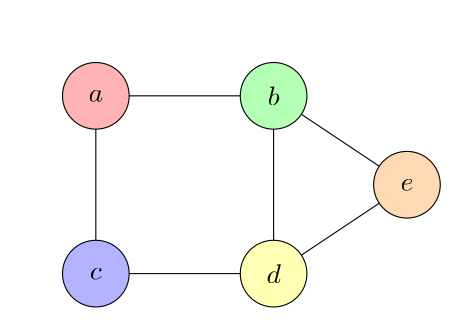 <?xml version="1.0"?>
<!DOCTYPE ipe SYSTEM "ipe.dtd">
<ipe version="70206" creator="Ipe 7.2.7">
<info created="D:20200425144249" modified="D:20200427015421"/>
<ipestyle name="basic">
<symbol name="arrow/arc(spx)">
<path stroke="sym-stroke" fill="sym-stroke" pen="sym-pen">
0 0 m
-1 0.333 l
-1 -0.333 l
h
</path>
</symbol>
<symbol name="arrow/farc(spx)">
<path stroke="sym-stroke" fill="white" pen="sym-pen">
0 0 m
-1 0.333 l
-1 -0.333 l
h
</path>
</symbol>
<symbol name="arrow/ptarc(spx)">
<path stroke="sym-stroke" fill="sym-stroke" pen="sym-pen">
0 0 m
-1 0.333 l
-0.8 0 l
-1 -0.333 l
h
</path>
</symbol>
<symbol name="arrow/fptarc(spx)">
<path stroke="sym-stroke" fill="white" pen="sym-pen">
0 0 m
-1 0.333 l
-0.8 0 l
-1 -0.333 l
h
</path>
</symbol>
<symbol name="mark/circle(sx)" transformations="translations">
<path fill="sym-stroke">
0.6 0 0 0.6 0 0 e
0.4 0 0 0.4 0 0 e
</path>
</symbol>
<symbol name="mark/disk(sx)" transformations="translations">
<path fill="sym-stroke">
0.6 0 0 0.6 0 0 e
</path>
</symbol>
<symbol name="mark/fdisk(sfx)" transformations="translations">
<group>
<path fill="sym-fill">
0.5 0 0 0.5 0 0 e
</path>
<path fill="sym-stroke" fillrule="eofill">
0.6 0 0 0.6 0 0 e
0.4 0 0 0.4 0 0 e
</path>
</group>
</symbol>
<symbol name="mark/box(sx)" transformations="translations">
<path fill="sym-stroke" fillrule="eofill">
-0.6 -0.6 m
0.6 -0.6 l
0.6 0.6 l
-0.6 0.6 l
h
-0.4 -0.4 m
0.4 -0.4 l
0.4 0.4 l
-0.4 0.4 l
h
</path>
</symbol>
<symbol name="mark/square(sx)" transformations="translations">
<path fill="sym-stroke">
-0.6 -0.6 m
0.6 -0.6 l
0.6 0.6 l
-0.6 0.6 l
h
</path>
</symbol>
<symbol name="mark/fsquare(sfx)" transformations="translations">
<group>
<path fill="sym-fill">
-0.5 -0.5 m
0.5 -0.5 l
0.5 0.5 l
-0.5 0.5 l
h
</path>
<path fill="sym-stroke" fillrule="eofill">
-0.6 -0.6 m
0.6 -0.6 l
0.6 0.6 l
-0.6 0.6 l
h
-0.4 -0.4 m
0.4 -0.4 l
0.4 0.4 l
-0.4 0.4 l
h
</path>
</group>
</symbol>
<symbol name="mark/cross(sx)" transformations="translations">
<group>
<path fill="sym-stroke">
-0.43 -0.57 m
0.57 0.43 l
0.43 0.57 l
-0.57 -0.43 l
h
</path>
<path fill="sym-stroke">
-0.43 0.57 m
0.57 -0.43 l
0.43 -0.57 l
-0.57 0.43 l
h
</path>
</group>
</symbol>
<symbol name="arrow/fnormal(spx)">
<path stroke="sym-stroke" fill="white" pen="sym-pen">
0 0 m
-1 0.333 l
-1 -0.333 l
h
</path>
</symbol>
<symbol name="arrow/pointed(spx)">
<path stroke="sym-stroke" fill="sym-stroke" pen="sym-pen">
0 0 m
-1 0.333 l
-0.8 0 l
-1 -0.333 l
h
</path>
</symbol>
<symbol name="arrow/fpointed(spx)">
<path stroke="sym-stroke" fill="white" pen="sym-pen">
0 0 m
-1 0.333 l
-0.8 0 l
-1 -0.333 l
h
</path>
</symbol>
<symbol name="arrow/linear(spx)">
<path stroke="sym-stroke" pen="sym-pen">
-1 0.333 m
0 0 l
-1 -0.333 l
</path>
</symbol>
<symbol name="arrow/fdouble(spx)">
<path stroke="sym-stroke" fill="white" pen="sym-pen">
0 0 m
-1 0.333 l
-1 -0.333 l
h
-1 0 m
-2 0.333 l
-2 -0.333 l
h
</path>
</symbol>
<symbol name="arrow/double(spx)">
<path stroke="sym-stroke" fill="sym-stroke" pen="sym-pen">
0 0 m
-1 0.333 l
-1 -0.333 l
h
-1 0 m
-2 0.333 l
-2 -0.333 l
h
</path>
</symbol>
<pen name="heavier" value="0.8"/>
<pen name="fat" value="1.2"/>
<pen name="ultrafat" value="2"/>
<symbolsize name="large" value="5"/>
<symbolsize name="small" value="2"/>
<symbolsize name="tiny" value="1.1"/>
<arrowsize name="large" value="10"/>
<arrowsize name="small" value="5"/>
<arrowsize name="tiny" value="3"/>
<color name="red" value="1 0 0"/>
<color name="green" value="0 1 0"/>
<color name="blue" value="0 0 1"/>
<color name="yellow" value="1 1 0"/>
<color name="orange" value="1 0.647 0"/>
<color name="gold" value="1 0.843 0"/>
<color name="purple" value="0.627 0.125 0.941"/>
<color name="gray" value="0.745"/>
<color name="brown" value="0.647 0.165 0.165"/>
<color name="navy" value="0 0 0.502"/>
<color name="pink" value="1 0.753 0.796"/>
<color name="seagreen" value="0.18 0.545 0.341"/>
<color name="turquoise" value="0.251 0.878 0.816"/>
<color name="violet" value="0.933 0.51 0.933"/>
<color name="darkblue" value="0 0 0.545"/>
<color name="darkcyan" value="0 0.545 0.545"/>
<color name="darkgray" value="0.663"/>
<color name="darkgreen" value="0 0.392 0"/>
<color name="darkmagenta" value="0.545 0 0.545"/>
<color name="darkorange" value="1 0.549 0"/>
<color name="darkred" value="0.545 0 0"/>
<color name="lightblue" value="0.678 0.847 0.902"/>
<color name="lightcyan" value="0.878 1 1"/>
<color name="lightgray" value="0.827"/>
<color name="lightgreen" value="0.565 0.933 0.565"/>
<color name="lightyellow" value="1 1 0.878"/>
<dashstyle name="dashed" value="[4] 0"/>
<dashstyle name="dotted" value="[1 3] 0"/>
<dashstyle name="dash dotted" value="[4 2 1 2] 0"/>
<dashstyle name="dash dot dotted" value="[4 2 1 2 1 2] 0"/>
<textsize name="large" value="\large"/>
<textsize name="Large" value="\Large"/>
<textsize name="LARGE" value="\LARGE"/>
<textsize name="huge" value="\huge"/>
<textsize name="Huge" value="\Huge"/>
<textsize name="small" value="\small"/>
<textsize name="footnote" value="\footnotesize"/>
<textsize name="tiny" value="\tiny"/>
<textstyle name="center" begin="\begin{center}" end="\end{center}"/>
<textstyle name="itemize" begin="\begin{itemize}" end="\end{itemize}"/>
<textstyle name="item" begin="\begin{itemize}\item{}" end="\end{itemize}"/>
<gridsize name="4 pts" value="4"/>
<gridsize name="8 pts (~3 mm)" value="8"/>
<gridsize name="16 pts (~6 mm)" value="16"/>
<gridsize name="32 pts (~12 mm)" value="32"/>
<gridsize name="10 pts (~3.5 mm)" value="10"/>
<gridsize name="20 pts (~7 mm)" value="20"/>
<gridsize name="14 pts (~5 mm)" value="14"/>
<gridsize name="28 pts (~10 mm)" value="28"/>
<gridsize name="56 pts (~20 mm)" value="56"/>
<anglesize name="90 deg" value="90"/>
<anglesize name="60 deg" value="60"/>
<anglesize name="45 deg" value="45"/>
<anglesize name="30 deg" value="30"/>
<anglesize name="22.5 deg" value="22.5"/>
<opacity name="10%" value="0.1"/>
<opacity name="30%" value="0.3"/>
<opacity name="50%" value="0.5"/>
<opacity name="75%" value="0.75"/>
<tiling name="falling" angle="-60" step="4" width="1"/>
<tiling name="rising" angle="30" step="4" width="1"/>
</ipestyle>
<ipestyle name="wide">
<symbol name="arrow/arc(spx)">
<path stroke="sym-stroke" fill="sym-stroke" pen="sym-pen">
0 0 m
-1 0.333 l
-1 -0.333 l
h
</path>
</symbol>
<symbol name="arrow/farc(spx)">
<path stroke="sym-stroke" fill="white" pen="sym-pen">
0 0 m
-1 0.333 l
-1 -0.333 l
h
</path>
</symbol>
<symbol name="arrow/ptarc(spx)">
<path stroke="sym-stroke" fill="sym-stroke" pen="sym-pen">
0 0 m
-1 0.333 l
-0.8 0 l
-1 -0.333 l
h
</path>
</symbol>
<symbol name="arrow/fptarc(spx)">
<path stroke="sym-stroke" fill="white" pen="sym-pen">
0 0 m
-1 0.333 l
-0.8 0 l
-1 -0.333 l
h
</path>
</symbol>
<symbol name="mark/circle(sx)" transformations="translations">
<path fill="sym-stroke">
0.6 0 0 0.6 0 0 e
0.4 0 0 0.4 0 0 e
</path>
</symbol>
<symbol name="mark/disk(sx)" transformations="translations">
<path fill="sym-stroke">
0.6 0 0 0.6 0 0 e
</path>
</symbol>
<symbol name="mark/fdisk(sfx)" transformations="translations">
<group>
<path fill="sym-fill">
0.5 0 0 0.5 0 0 e
</path>
<path fill="sym-stroke" fillrule="eofill">
0.6 0 0 0.6 0 0 e
0.4 0 0 0.4 0 0 e
</path>
</group>
</symbol>
<symbol name="mark/box(sx)" transformations="translations">
<path fill="sym-stroke" fillrule="eofill">
-0.6 -0.6 m
0.6 -0.6 l
0.6 0.6 l
-0.6 0.6 l
h
-0.4 -0.4 m
0.4 -0.4 l
0.4 0.4 l
-0.4 0.4 l
h
</path>
</symbol>
<symbol name="mark/square(sx)" transformations="translations">
<path fill="sym-stroke">
-0.6 -0.6 m
0.6 -0.6 l
0.6 0.6 l
-0.6 0.6 l
h
</path>
</symbol>
<symbol name="mark/fsquare(sfx)" transformations="translations">
<group>
<path fill="sym-fill">
-0.5 -0.5 m
0.5 -0.5 l
0.5 0.5 l
-0.5 0.5 l
h
</path>
<path fill="sym-stroke" fillrule="eofill">
-0.6 -0.6 m
0.6 -0.6 l
0.6 0.6 l
-0.6 0.6 l
h
-0.4 -0.4 m
0.4 -0.4 l
0.4 0.4 l
-0.4 0.4 l
h
</path>
</group>
</symbol>
<symbol name="mark/cross(sx)" transformations="translations">
<group>
<path fill="sym-stroke">
-0.43 -0.57 m
0.57 0.43 l
0.43 0.57 l
-0.57 -0.43 l
h
</path>
<path fill="sym-stroke">
-0.43 0.57 m
0.57 -0.43 l
0.43 -0.57 l
-0.57 0.43 l
h
</path>
</group>
</symbol>
<symbol name="arrow/fnormal(spx)">
<path stroke="sym-stroke" fill="white" pen="sym-pen">
0 0 m
-1 0.333 l
-1 -0.333 l
h
</path>
</symbol>
<symbol name="arrow/pointed(spx)">
<path stroke="sym-stroke" fill="sym-stroke" pen="sym-pen">
0 0 m
-1 0.333 l
-0.8 0 l
-1 -0.333 l
h
</path>
</symbol>
<symbol name="arrow/fpointed(spx)">
<path stroke="sym-stroke" fill="white" pen="sym-pen">
0 0 m
-1 0.333 l
-0.8 0 l
-1 -0.333 l
h
</path>
</symbol>
<symbol name="arrow/linear(spx)">
<path stroke="sym-stroke" pen="sym-pen">
-1 0.333 m
0 0 l
-1 -0.333 l
</path>
</symbol>
<symbol name="arrow/fdouble(spx)">
<path stroke="sym-stroke" fill="white" pen="sym-pen">
0 0 m
-1 0.333 l
-1 -0.333 l
h
-1 0 m
-2 0.333 l
-2 -0.333 l
h
</path>
</symbol>
<symbol name="arrow/double(spx)">
<path stroke="sym-stroke" fill="sym-stroke" pen="sym-pen">
0 0 m
-1 0.333 l
-1 -0.333 l
h
-1 0 m
-2 0.333 l
-2 -0.333 l
h
</path>
</symbol>
<pen name="heavier" value="0.8"/>
<pen name="fat" value="1.2"/>
<pen name="ultrafat" value="2"/>
<symbolsize name="large" value="5"/>
<symbolsize name="small" value="2"/>
<symbolsize name="tiny" value="1.1"/>
<arrowsize name="large" value="10"/>
<arrowsize name="small" value="5"/>
<arrowsize name="tiny" value="3"/>
<color name="black" value="0"/>
<color name="white" value="1"/>
<color name="red" value="1 0 0"/>
<color name="green" value="0 1 0"/>
<color name="blue" value="0 0 1"/>
<color name="yellow" value="1 1 0"/>
<color name="orange" value="1 0.647 0"/>
<color name="gold" value="1 0.843 0"/>
<color name="purple" value="0.627 0.125 0.941"/>
<color name="gray" value="0.745"/>
<color name="brown" value="0.647 0.165 0.165"/>
<color name="navy" value="0 0 0.502"/>
<color name="pink" value="1 0.753 0.796"/>
<color name="seagreen" value="0.18 0.545 0.341"/>
<color name="turquoise" value="0.251 0.878 0.816"/>
<color name="violet" value="0.933 0.51 0.933"/>
<color name="darkblue" value="0 0 0.545"/>
<color name="darkcyan" value="0 0.545 0.545"/>
<color name="darkgray" value="0.663"/>
<color name="darkgreen" value="0 0.392 0"/>
<color name="darkmagenta" value="0.545 0 0.545"/>
<color name="darkorange" value="1 0.549 0"/>
<color name="darkred" value="0.545 0 0"/>
<color name="lightblue" value="0.678 0.847 0.902"/>
<color name="lightcyan" value="0.878 1 1"/>
<color name="lightgray" value="0.827"/>
<color name="lightgreen" value="0.565 0.933 0.565"/>
<color name="lightyellow" value="1 1 0.878"/>
<color name="flatred" value="1 0.7 0.7"/>
<color name="flatgreen" value="0.7 1 0.7"/>
<color name="flatblue" value="0.7 0.7 1"/>
<color name="flatyellow" value="1 1 0.7"/>
<color name="flatorange" value="1 0.85 0.7"/>
<color name="flatcyan" value="0.7 1 1"/>
<dashstyle name="dashed" value="[4] 0"/>
<dashstyle name="dotted" value="[1 3] 0"/>
<dashstyle name="dash dotted" value="[4 2 1 2] 0"/>
<dashstyle name="dash dot dotted" value="[4 2 1 2 1 2] 0"/>
<textsize name="large" value="\large"/>
<textsize name="Large" value="\Large"/>
<textsize name="LARGE" value="\LARGE"/>
<textsize name="huge" value="\huge"/>
<textsize name="Huge" value="\Huge"/>
<textsize name="small" value="\small"/>
<textsize name="footnote" value="\footnotesize"/>
<textsize name="tiny" value="\tiny"/>
<textstyle name="center" begin="\begin{center}" end="\end{center}"/>
<textstyle name="itemize" begin="\begin{itemize}" end="\end{itemize}"/>
<textstyle name="item" begin="\begin{itemize}\item{}" end="\end{itemize}"/>
<gridsize name="4 pts" value="4"/>
<gridsize name="8 pts (~3 mm)" value="8"/>
<gridsize name="16 pts (~6 mm)" value="16"/>
<gridsize name="32 pts (~12 mm)" value="32"/>
<gridsize name="10 pts (~3.5 mm)" value="10"/>
<gridsize name="20 pts (~7 mm)" value="20"/>
<gridsize name="14 pts (~5 mm)" value="14"/>
<gridsize name="28 pts (~10 mm)" value="28"/>
<gridsize name="56 pts (~20 mm)" value="56"/>
<anglesize name="90 deg" value="90"/>
<anglesize name="60 deg" value="60"/>
<anglesize name="45 deg" value="45"/>
<anglesize name="30 deg" value="30"/>
<anglesize name="22.5 deg" value="22.5"/>
<opacity name="10%" value="0.1"/>
<opacity name="30%" value="0.3"/>
<opacity name="50%" value="0.5"/>
<opacity name="75%" value="0.75"/>
<layout paper="1024 512" origin="0 0" frame="1024 512"/>
<tiling name="falling" angle="-60" step="4" width="1"/>
<tiling name="rising" angle="30" step="4" width="1"/>
</ipestyle>
<page>
<layer name="primal_edges"/>
<layer name="primal_vertices"/>
<layer name="primal_labels"/>
<layer name="dual_edges"/>
<layer name="dual_faces"/>
<layer name="dual_labels"/>
<layer name="dual_vertices"/>
<view layers="primal_edges primal_vertices primal_labels" active="primal_labels"/>
<view layers="dual_edges dual_faces dual_labels" active="dual_vertices"/>
<view layers="dual_edges dual_faces dual_labels dual_vertices" active="primal_labels"/>
<path layer="dual_faces" matrix="1 0 0 1 -48 -304" fill="flatgreen">
96 800 m
96 768 l
128 768 l
128 752 l
160 752 l
160 800 l
h
</path>
<path matrix="1 0 0 1 -48 -304" fill="flatorange">
160 784 m
224 784 l
224 752 l
176 752 l
176 768 l
160 768 l
h
</path>
<path matrix="1 0 0 1 -48 -304" fill="flatyellow">
160 768 m
160 752 l
144 752 l
144 704 l
176 704 l
176 768 l
h
</path>
<path matrix="1 0 0 1 -48 -304" fill="flatblue">
128 736 m
128 720 l
96 720 l
96 688 l
144 688 l
144 736 l
h
</path>
<path matrix="1 0 0 1 -48 -304" fill="flatred">
128 768 m
64 768 l
64 720 l
128 720 l
h
</path>
<use layer="dual_vertices" matrix="1 0 0 1 -48 -304" name="mark/disk(sx)" pos="64 768" size="normal" stroke="black"/>
<use matrix="1 0 0 1 -48 -304" name="mark/disk(sx)" pos="96 768" size="normal" stroke="black"/>
<use matrix="1 0 0 1 -48 -304" name="mark/disk(sx)" pos="96 800" size="normal" stroke="black"/>
<use matrix="1 0 0 1 -48 -304" name="mark/disk(sx)" pos="160 800" size="normal" stroke="black"/>
<use matrix="1 0 0 1 -48 -304" name="mark/disk(sx)" pos="160 784" size="normal" stroke="black"/>
<use matrix="1 0 0 1 -48 -304" name="mark/disk(sx)" pos="160 768" size="normal" stroke="black"/>
<use matrix="1 0 0 1 -48 -304" name="mark/disk(sx)" pos="160 752" size="normal" stroke="black"/>
<use matrix="1 0 0 1 -48 -304" name="mark/disk(sx)" pos="144 752" size="normal" stroke="black"/>
<use matrix="1 0 0 1 -48 -304" name="mark/disk(sx)" pos="128 752" size="normal" stroke="black"/>
<use matrix="1 0 0 1 -48 -304" name="mark/disk(sx)" pos="128 768" size="normal" stroke="black"/>
<use matrix="1 0 0 1 -48 -304" name="mark/disk(sx)" pos="128 736" size="normal" stroke="black"/>
<use matrix="1 0 0 1 -48 -304" name="mark/disk(sx)" pos="144 736" size="normal" stroke="black"/>
<use matrix="1 0 0 1 -48 -304" name="mark/disk(sx)" pos="128 720" size="normal" stroke="black"/>
<use matrix="1 0 0 1 -48 -304" name="mark/disk(sx)" pos="64 720" size="normal" stroke="black"/>
<use matrix="1 0 0 1 -48 -304" name="mark/disk(sx)" pos="96 720" size="normal" stroke="black"/>
<use matrix="1 0 0 1 -48 -304" name="mark/disk(sx)" pos="96 688" size="normal" stroke="black"/>
<use matrix="1 0 0 1 -48 -304" name="mark/disk(sx)" pos="144 688" size="normal" stroke="black"/>
<use matrix="1 0 0 1 -48 -304" name="mark/disk(sx)" pos="144 704" size="normal" stroke="black"/>
<use matrix="1 0 0 1 -48 -304" name="mark/disk(sx)" pos="176 704" size="normal" stroke="black"/>
<use matrix="1 0 0 1 -48 -304" name="mark/disk(sx)" pos="176 768" size="normal" stroke="black"/>
<use matrix="1 0 0 1 -48 -304" name="mark/disk(sx)" pos="176 752" size="normal" stroke="black"/>
<use matrix="1 0 0 1 -48 -304" name="mark/disk(sx)" pos="224 752" size="normal" stroke="black"/>
<use matrix="1 0 0 1 -48 -304" name="mark/disk(sx)" pos="224 784" size="normal" stroke="black"/>
<path layer="dual_edges" matrix="1 0 0 1 -48 -304" stroke="black">
64 768 m
96 768 l
96 800 l
160 800 l
160 784 l
224 784 l
224 752 l
176 752 l
176 704 l
144 704 l
144 688 l
96 688 l
96 720 l
64 720 l
64 768 l
128 752 m
128 736 l
144 736 l
144 752 l
128 752 l
96 768 m
128 768 l
128 752 l
144 752 m
160 752 l
160 784 l
160 768 m
176 768 l
176 752 l
128 736 m
128 720 l
96 720 l
144 736 m
144 704 l
</path>
<text layer="dual_labels" matrix="1 0 0 1 -224 -264" transformations="translations" pos="272 704" stroke="black" type="label" width="5.266" height="4.289" depth="0" halign="center" valign="center" style="math">a</text>
<text matrix="1 0 0 1 -208 -160" transformations="translations" pos="288 640" stroke="black" type="label" width="4.276" height="6.918" depth="0" halign="center" valign="center" style="math">b</text>
<text matrix="1 0 0 1 -232 -288" transformations="translations" pos="304 688" stroke="black" type="label" width="4.311" height="4.289" depth="0" halign="center" valign="center" style="math">c</text>
<text matrix="1 0 0 1 -224 -248" transformations="translations" pos="336 672" stroke="black" type="label" width="5.185" height="6.918" depth="0" halign="center" valign="center" style="math">d</text>
<text matrix="1 0 0 1 -184 -192" transformations="translations" pos="336 656" stroke="black" type="label" width="4.639" height="4.289" depth="0" halign="center" valign="center" style="math">e</text>
<path layer="primal_edges" matrix="1 0 0 1 -16 -304" stroke="black" fill="white">
64 768 m
128 768 l
128 768 m
128 704 l
64 704 m
128 704 l
64 768 m
64 704 l
128 768 m
176 736 l
176 736 m
128 704 l
</path>
<path matrix="1 0 0 1 16 -16" stroke="black">
64 448 m
32 0 0 32 32 448 64 448 a
</path>
<path layer="primal_vertices" matrix="1 0 0 1 16 -16" stroke="black" fill="flatyellow">
12 0 0 12 96 416 e
</path>
<path matrix="1 0 0 1 16 -16" stroke="black" fill="flatorange">
12 0 0 12 144 448 e
</path>
<path matrix="1 0 0 1 16 -16" stroke="black" fill="flatgreen">
12 0 0 12 96 480 e
</path>
<path matrix="1 0 0 1 16 -16" stroke="black" fill="flatred">
12 0 0 12 32 480 e
</path>
<path matrix="1 0 0 1 16 -16" stroke="black" fill="flatblue">
12 0 0 12 32 416 e
</path>
<text layer="primal_labels" matrix="1 0 0 1 -16 -304" transformations="translations" pos="64 768" stroke="black" type="label" halign="center" valign="center" style="math">a</text>
<text matrix="1 0 0 1 -16 -304" transformations="translations" pos="128 768" stroke="black" type="label" halign="center" valign="center" style="math">b</text>
<text matrix="1 0 0 1 -16 -304" transformations="translations" pos="64 704" stroke="black" type="label" halign="center" valign="center" style="math">c</text>
<text matrix="1 0 0 1 -16 -304" transformations="translations" pos="128 704" stroke="black" type="label" halign="center" valign="center" style="math">d</text>
<text matrix="1 0 0 1 -16 -304" transformations="translations" pos="176 736" stroke="black" type="label" halign="center" valign="center" style="math">e</text>
</page>
</ipe>
